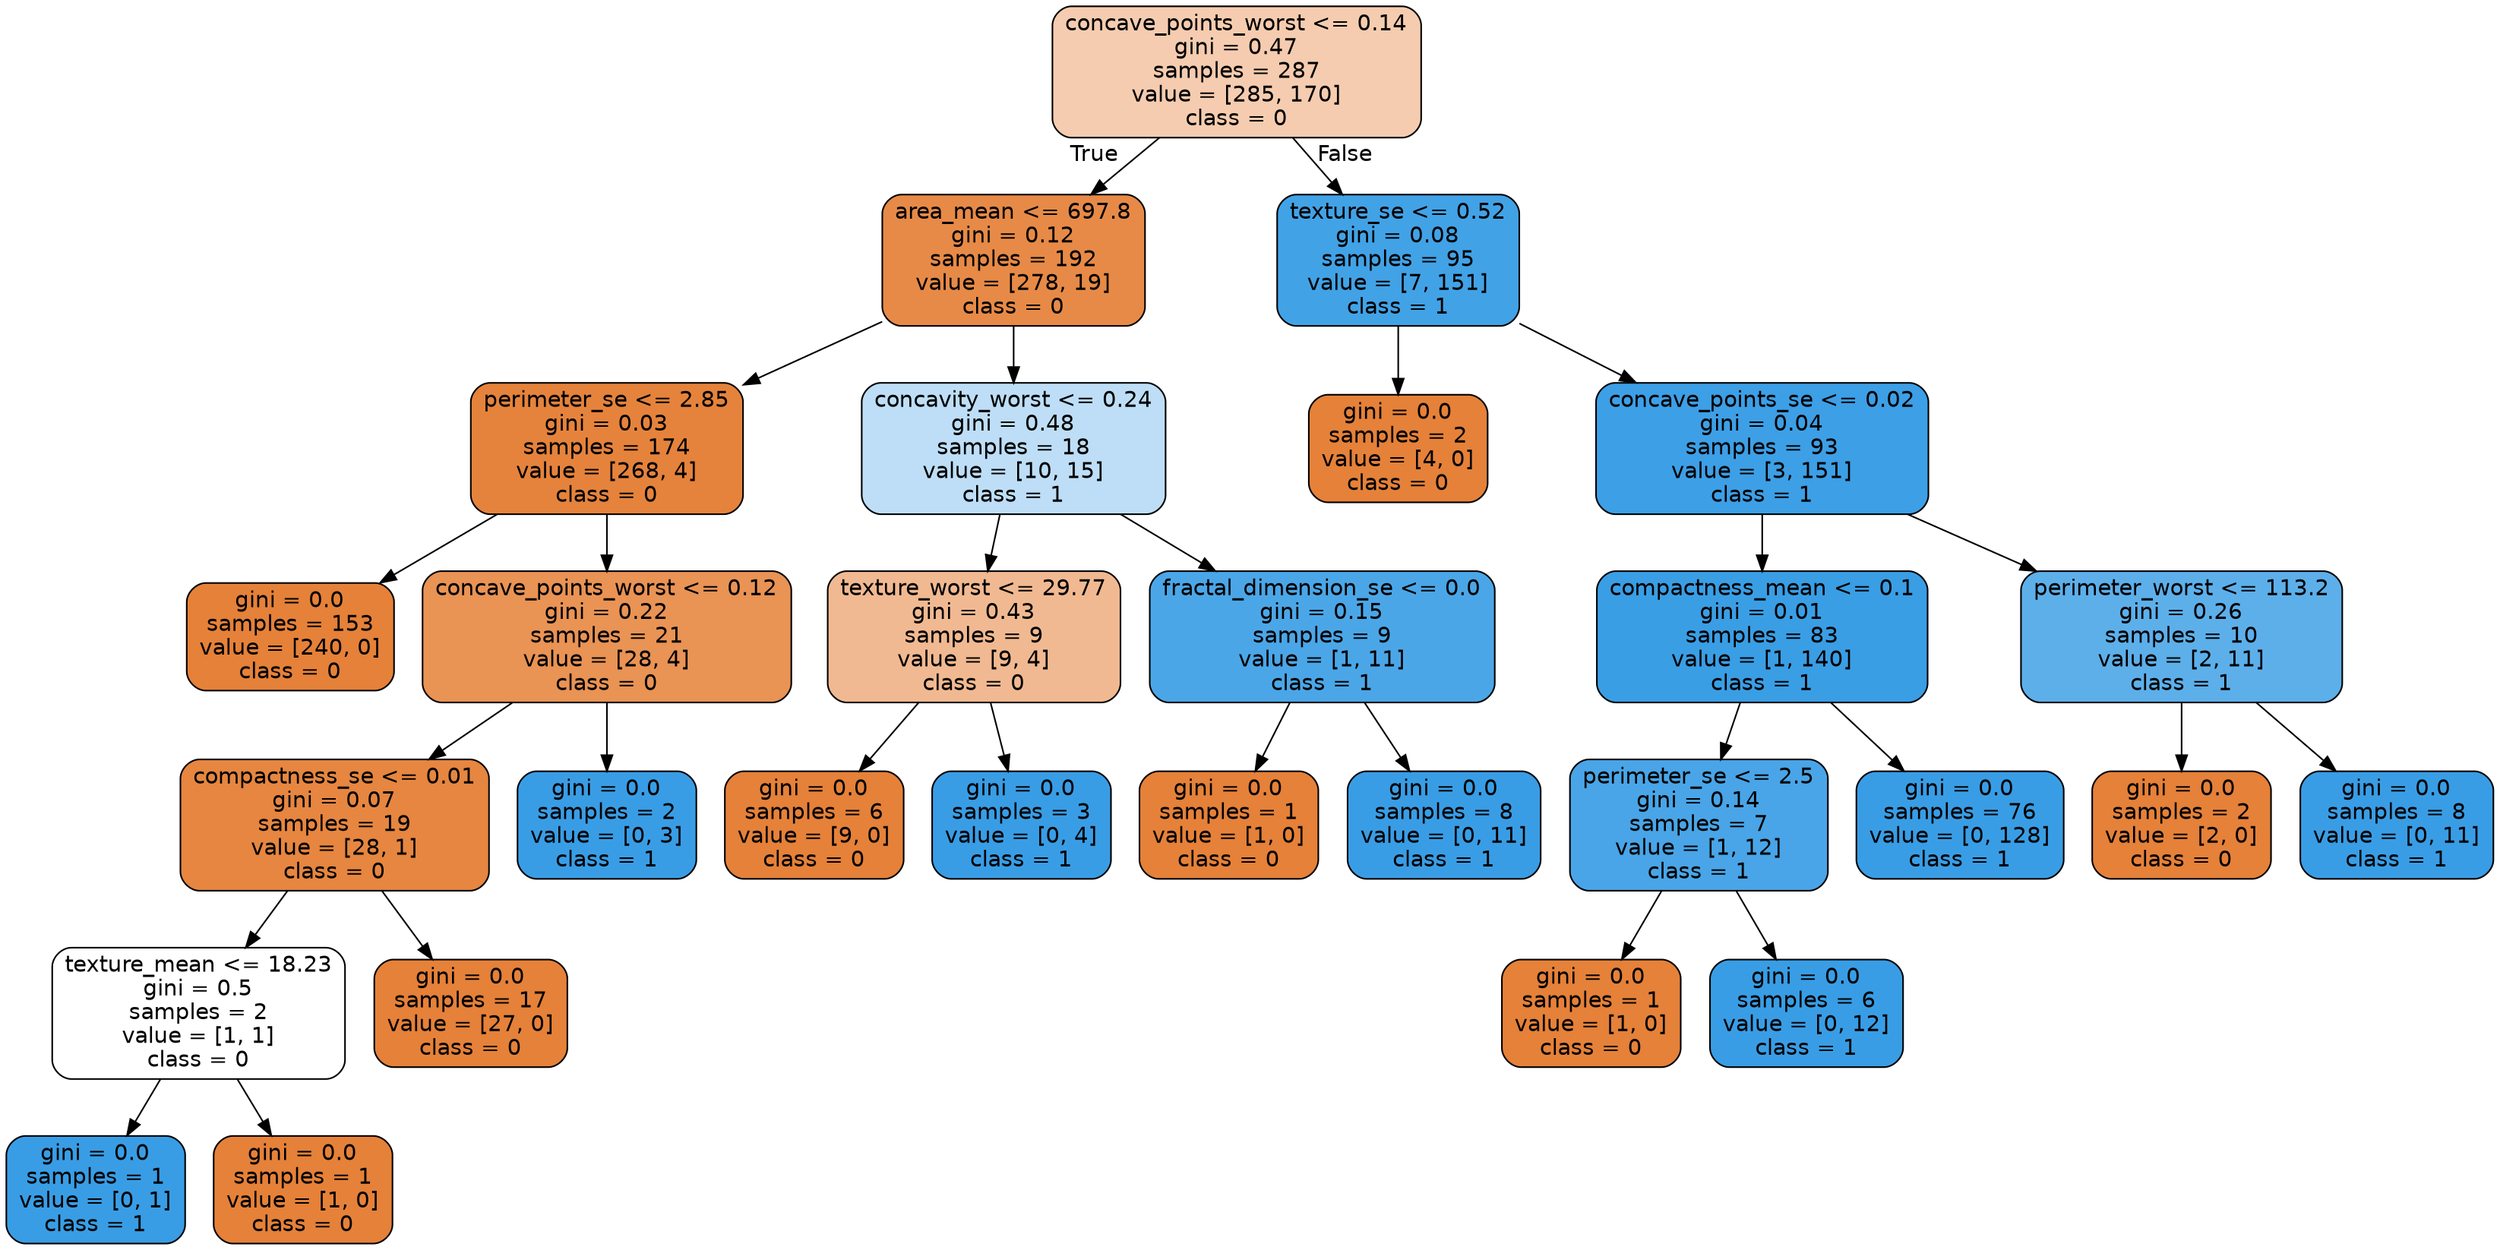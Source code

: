 digraph Tree {
node [shape=box, style="filled, rounded", color="black", fontname=helvetica] ;
edge [fontname=helvetica] ;
0 [label="concave_points_worst <= 0.14\ngini = 0.47\nsamples = 287\nvalue = [285, 170]\nclass = 0", fillcolor="#f5ccaf"] ;
1 [label="area_mean <= 697.8\ngini = 0.12\nsamples = 192\nvalue = [278, 19]\nclass = 0", fillcolor="#e78a47"] ;
0 -> 1 [labeldistance=2.5, labelangle=45, headlabel="True"] ;
2 [label="perimeter_se <= 2.85\ngini = 0.03\nsamples = 174\nvalue = [268, 4]\nclass = 0", fillcolor="#e5833c"] ;
1 -> 2 ;
3 [label="gini = 0.0\nsamples = 153\nvalue = [240, 0]\nclass = 0", fillcolor="#e58139"] ;
2 -> 3 ;
4 [label="concave_points_worst <= 0.12\ngini = 0.22\nsamples = 21\nvalue = [28, 4]\nclass = 0", fillcolor="#e99355"] ;
2 -> 4 ;
5 [label="compactness_se <= 0.01\ngini = 0.07\nsamples = 19\nvalue = [28, 1]\nclass = 0", fillcolor="#e68640"] ;
4 -> 5 ;
6 [label="texture_mean <= 18.23\ngini = 0.5\nsamples = 2\nvalue = [1, 1]\nclass = 0", fillcolor="#ffffff"] ;
5 -> 6 ;
7 [label="gini = 0.0\nsamples = 1\nvalue = [0, 1]\nclass = 1", fillcolor="#399de5"] ;
6 -> 7 ;
8 [label="gini = 0.0\nsamples = 1\nvalue = [1, 0]\nclass = 0", fillcolor="#e58139"] ;
6 -> 8 ;
9 [label="gini = 0.0\nsamples = 17\nvalue = [27, 0]\nclass = 0", fillcolor="#e58139"] ;
5 -> 9 ;
10 [label="gini = 0.0\nsamples = 2\nvalue = [0, 3]\nclass = 1", fillcolor="#399de5"] ;
4 -> 10 ;
11 [label="concavity_worst <= 0.24\ngini = 0.48\nsamples = 18\nvalue = [10, 15]\nclass = 1", fillcolor="#bddef6"] ;
1 -> 11 ;
12 [label="texture_worst <= 29.77\ngini = 0.43\nsamples = 9\nvalue = [9, 4]\nclass = 0", fillcolor="#f1b991"] ;
11 -> 12 ;
13 [label="gini = 0.0\nsamples = 6\nvalue = [9, 0]\nclass = 0", fillcolor="#e58139"] ;
12 -> 13 ;
14 [label="gini = 0.0\nsamples = 3\nvalue = [0, 4]\nclass = 1", fillcolor="#399de5"] ;
12 -> 14 ;
15 [label="fractal_dimension_se <= 0.0\ngini = 0.15\nsamples = 9\nvalue = [1, 11]\nclass = 1", fillcolor="#4ba6e7"] ;
11 -> 15 ;
16 [label="gini = 0.0\nsamples = 1\nvalue = [1, 0]\nclass = 0", fillcolor="#e58139"] ;
15 -> 16 ;
17 [label="gini = 0.0\nsamples = 8\nvalue = [0, 11]\nclass = 1", fillcolor="#399de5"] ;
15 -> 17 ;
18 [label="texture_se <= 0.52\ngini = 0.08\nsamples = 95\nvalue = [7, 151]\nclass = 1", fillcolor="#42a2e6"] ;
0 -> 18 [labeldistance=2.5, labelangle=-45, headlabel="False"] ;
19 [label="gini = 0.0\nsamples = 2\nvalue = [4, 0]\nclass = 0", fillcolor="#e58139"] ;
18 -> 19 ;
20 [label="concave_points_se <= 0.02\ngini = 0.04\nsamples = 93\nvalue = [3, 151]\nclass = 1", fillcolor="#3d9fe6"] ;
18 -> 20 ;
21 [label="compactness_mean <= 0.1\ngini = 0.01\nsamples = 83\nvalue = [1, 140]\nclass = 1", fillcolor="#3a9ee5"] ;
20 -> 21 ;
22 [label="perimeter_se <= 2.5\ngini = 0.14\nsamples = 7\nvalue = [1, 12]\nclass = 1", fillcolor="#49a5e7"] ;
21 -> 22 ;
23 [label="gini = 0.0\nsamples = 1\nvalue = [1, 0]\nclass = 0", fillcolor="#e58139"] ;
22 -> 23 ;
24 [label="gini = 0.0\nsamples = 6\nvalue = [0, 12]\nclass = 1", fillcolor="#399de5"] ;
22 -> 24 ;
25 [label="gini = 0.0\nsamples = 76\nvalue = [0, 128]\nclass = 1", fillcolor="#399de5"] ;
21 -> 25 ;
26 [label="perimeter_worst <= 113.2\ngini = 0.26\nsamples = 10\nvalue = [2, 11]\nclass = 1", fillcolor="#5dafea"] ;
20 -> 26 ;
27 [label="gini = 0.0\nsamples = 2\nvalue = [2, 0]\nclass = 0", fillcolor="#e58139"] ;
26 -> 27 ;
28 [label="gini = 0.0\nsamples = 8\nvalue = [0, 11]\nclass = 1", fillcolor="#399de5"] ;
26 -> 28 ;
}